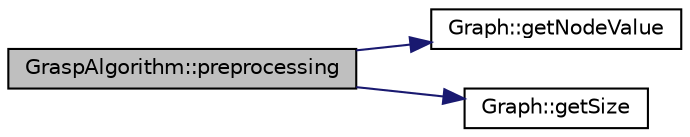 digraph "GraspAlgorithm::preprocessing"
{
 // LATEX_PDF_SIZE
  edge [fontname="Helvetica",fontsize="10",labelfontname="Helvetica",labelfontsize="10"];
  node [fontname="Helvetica",fontsize="10",shape=record];
  rankdir="LR";
  Node1 [label="GraspAlgorithm::preprocessing",height=0.2,width=0.4,color="black", fillcolor="grey75", style="filled", fontcolor="black",tooltip="Esta funcion se encarga de hacer el preprocesamiento, para ello, va a escoger los nodos cuyas aristas..."];
  Node1 -> Node2 [color="midnightblue",fontsize="10",style="solid",fontname="Helvetica"];
  Node2 [label="Graph::getNodeValue",height=0.2,width=0.4,color="black", fillcolor="white", style="filled",URL="$class_graph.html#ae20c9adb9e7aa7773656d6d6fbdaa5e1",tooltip="Se encarga de devolver el valor de la distancia que hay entre el nodo position."];
  Node1 -> Node3 [color="midnightblue",fontsize="10",style="solid",fontname="Helvetica"];
  Node3 [label="Graph::getSize",height=0.2,width=0.4,color="black", fillcolor="white", style="filled",URL="$class_graph.html#ab7d965333f0ae9e6727676db3224ec4b",tooltip="Se encarga de devolver el tamaño del vector."];
}
